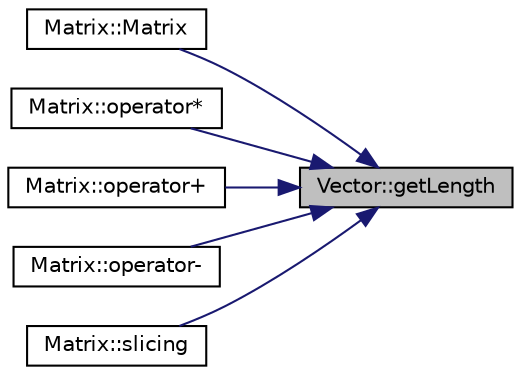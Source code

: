 digraph "Vector::getLength"
{
 // LATEX_PDF_SIZE
  edge [fontname="Helvetica",fontsize="10",labelfontname="Helvetica",labelfontsize="10"];
  node [fontname="Helvetica",fontsize="10",shape=record];
  rankdir="RL";
  Node1 [label="Vector::getLength",height=0.2,width=0.4,color="black", fillcolor="grey75", style="filled", fontcolor="black",tooltip=" "];
  Node1 -> Node2 [dir="back",color="midnightblue",fontsize="10",style="solid",fontname="Helvetica"];
  Node2 [label="Matrix::Matrix",height=0.2,width=0.4,color="black", fillcolor="white", style="filled",URL="$class_matrix.html#aab91640cd08194823f62a1cf22d1a3d3",tooltip=" "];
  Node1 -> Node3 [dir="back",color="midnightblue",fontsize="10",style="solid",fontname="Helvetica"];
  Node3 [label="Matrix::operator*",height=0.2,width=0.4,color="black", fillcolor="white", style="filled",URL="$class_matrix.html#a71e670a1c69f34a1df97e5d2600e273c",tooltip=" "];
  Node1 -> Node4 [dir="back",color="midnightblue",fontsize="10",style="solid",fontname="Helvetica"];
  Node4 [label="Matrix::operator+",height=0.2,width=0.4,color="black", fillcolor="white", style="filled",URL="$class_matrix.html#a688b68ed48e1c3d2892d139c3444d4e1",tooltip=" "];
  Node1 -> Node5 [dir="back",color="midnightblue",fontsize="10",style="solid",fontname="Helvetica"];
  Node5 [label="Matrix::operator-",height=0.2,width=0.4,color="black", fillcolor="white", style="filled",URL="$class_matrix.html#ade9934e79b67f2ab103d887429e4f82d",tooltip=" "];
  Node1 -> Node6 [dir="back",color="midnightblue",fontsize="10",style="solid",fontname="Helvetica"];
  Node6 [label="Matrix::slicing",height=0.2,width=0.4,color="black", fillcolor="white", style="filled",URL="$class_matrix.html#ae9cefb02be86d2f7ea0a5b4b33163a32",tooltip=" "];
}
